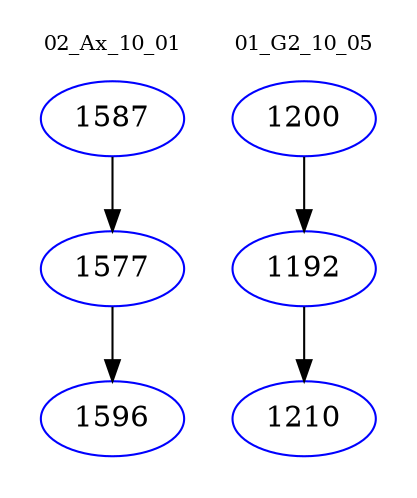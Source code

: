 digraph{
subgraph cluster_0 {
color = white
label = "02_Ax_10_01";
fontsize=10;
T0_1587 [label="1587", color="blue"]
T0_1587 -> T0_1577 [color="black"]
T0_1577 [label="1577", color="blue"]
T0_1577 -> T0_1596 [color="black"]
T0_1596 [label="1596", color="blue"]
}
subgraph cluster_1 {
color = white
label = "01_G2_10_05";
fontsize=10;
T1_1200 [label="1200", color="blue"]
T1_1200 -> T1_1192 [color="black"]
T1_1192 [label="1192", color="blue"]
T1_1192 -> T1_1210 [color="black"]
T1_1210 [label="1210", color="blue"]
}
}
